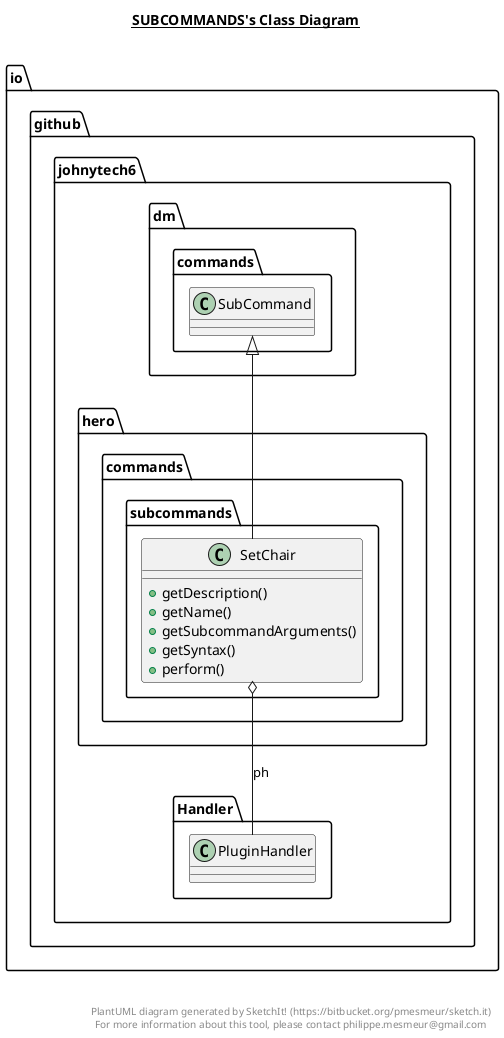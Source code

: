 @startuml

title __SUBCOMMANDS's Class Diagram__\n

  namespace io.github.johnytech6 {
    namespace hero {
      namespace commands {
        namespace subcommands {
          class io.github.johnytech6.hero.commands.subcommands.SetChair {
              + getDescription()
              + getName()
              + getSubcommandArguments()
              + getSyntax()
              + perform()
          }
        }
      }
    }
  }
  

  io.github.johnytech6.hero.commands.subcommands.SetChair -up-|> io.github.johnytech6.dm.commands.SubCommand
  io.github.johnytech6.hero.commands.subcommands.SetChair o-- io.github.johnytech6.Handler.PluginHandler : ph


right footer


PlantUML diagram generated by SketchIt! (https://bitbucket.org/pmesmeur/sketch.it)
For more information about this tool, please contact philippe.mesmeur@gmail.com
endfooter

@enduml
